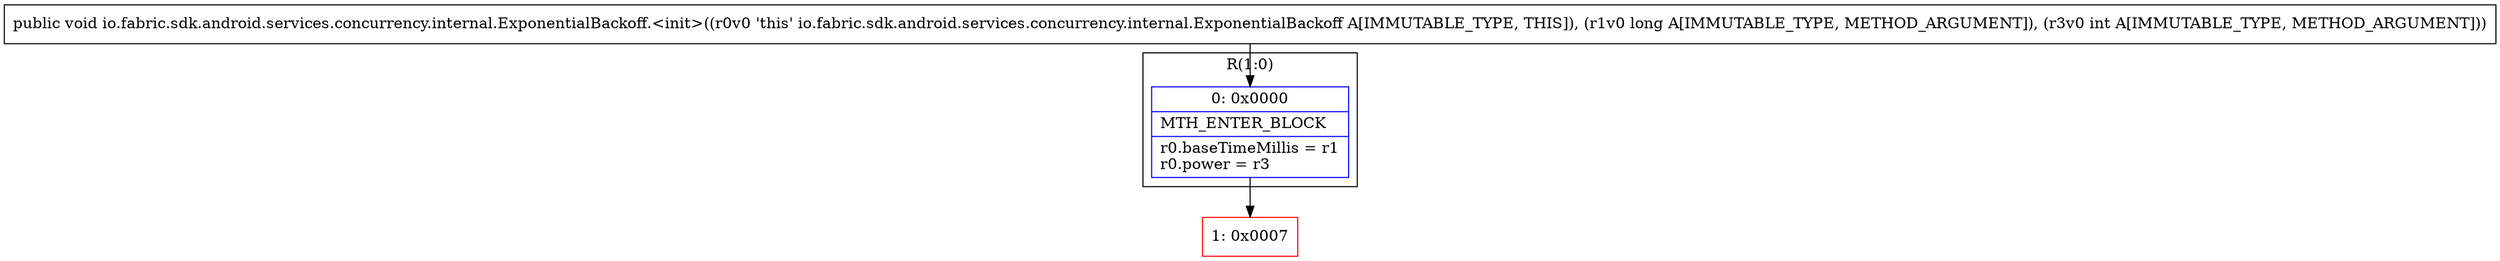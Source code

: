 digraph "CFG forio.fabric.sdk.android.services.concurrency.internal.ExponentialBackoff.\<init\>(JI)V" {
subgraph cluster_Region_2054915832 {
label = "R(1:0)";
node [shape=record,color=blue];
Node_0 [shape=record,label="{0\:\ 0x0000|MTH_ENTER_BLOCK\l|r0.baseTimeMillis = r1\lr0.power = r3\l}"];
}
Node_1 [shape=record,color=red,label="{1\:\ 0x0007}"];
MethodNode[shape=record,label="{public void io.fabric.sdk.android.services.concurrency.internal.ExponentialBackoff.\<init\>((r0v0 'this' io.fabric.sdk.android.services.concurrency.internal.ExponentialBackoff A[IMMUTABLE_TYPE, THIS]), (r1v0 long A[IMMUTABLE_TYPE, METHOD_ARGUMENT]), (r3v0 int A[IMMUTABLE_TYPE, METHOD_ARGUMENT])) }"];
MethodNode -> Node_0;
Node_0 -> Node_1;
}

